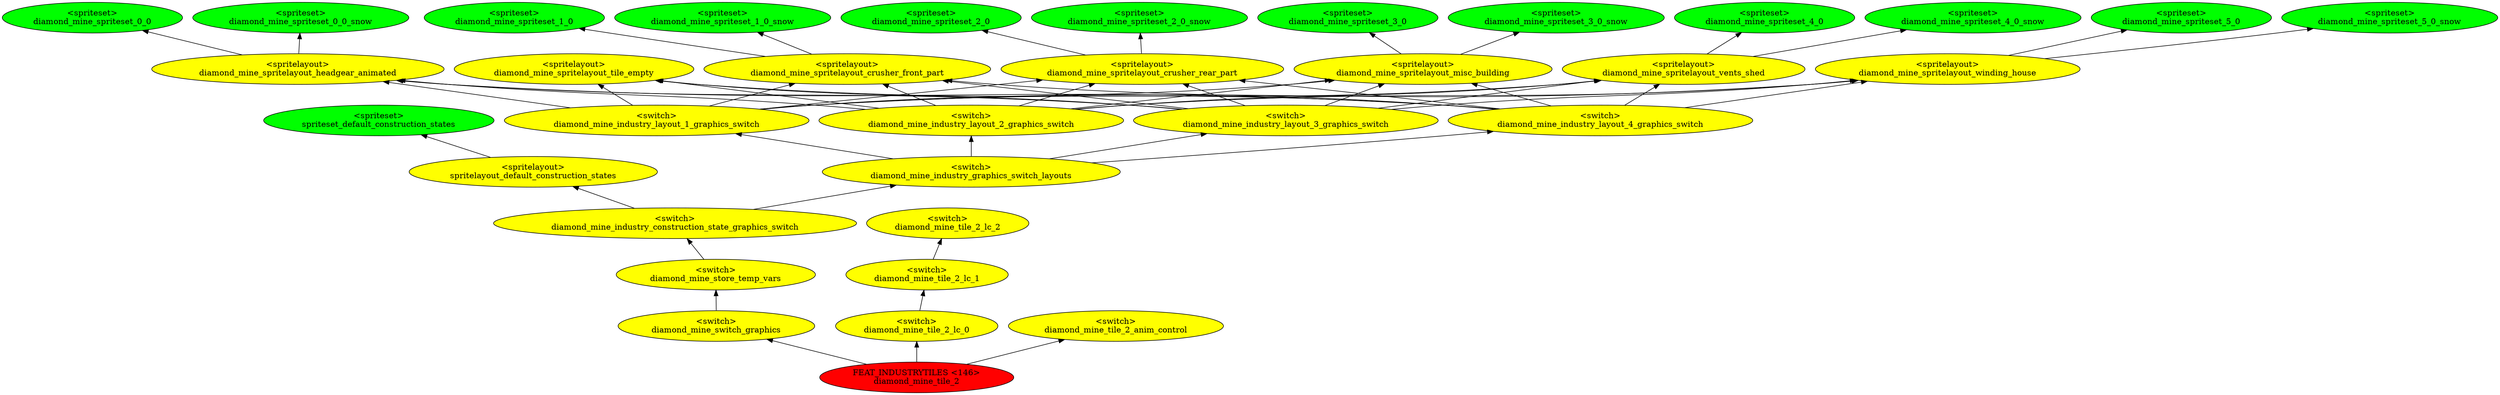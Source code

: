 digraph {
rankdir="BT"
spriteset_default_construction_states [fillcolor=green style="filled" label="<spriteset>\nspriteset_default_construction_states"]
spritelayout_default_construction_states [fillcolor=yellow style="filled" label="<spritelayout>\nspritelayout_default_construction_states"]
diamond_mine_spriteset_0_0 [fillcolor=green style="filled" label="<spriteset>\ndiamond_mine_spriteset_0_0"]
diamond_mine_spriteset_0_0_snow [fillcolor=green style="filled" label="<spriteset>\ndiamond_mine_spriteset_0_0_snow"]
diamond_mine_spriteset_1_0 [fillcolor=green style="filled" label="<spriteset>\ndiamond_mine_spriteset_1_0"]
diamond_mine_spriteset_1_0_snow [fillcolor=green style="filled" label="<spriteset>\ndiamond_mine_spriteset_1_0_snow"]
diamond_mine_spriteset_2_0 [fillcolor=green style="filled" label="<spriteset>\ndiamond_mine_spriteset_2_0"]
diamond_mine_spriteset_2_0_snow [fillcolor=green style="filled" label="<spriteset>\ndiamond_mine_spriteset_2_0_snow"]
diamond_mine_spriteset_3_0 [fillcolor=green style="filled" label="<spriteset>\ndiamond_mine_spriteset_3_0"]
diamond_mine_spriteset_3_0_snow [fillcolor=green style="filled" label="<spriteset>\ndiamond_mine_spriteset_3_0_snow"]
diamond_mine_spriteset_4_0 [fillcolor=green style="filled" label="<spriteset>\ndiamond_mine_spriteset_4_0"]
diamond_mine_spriteset_4_0_snow [fillcolor=green style="filled" label="<spriteset>\ndiamond_mine_spriteset_4_0_snow"]
diamond_mine_spriteset_5_0 [fillcolor=green style="filled" label="<spriteset>\ndiamond_mine_spriteset_5_0"]
diamond_mine_spriteset_5_0_snow [fillcolor=green style="filled" label="<spriteset>\ndiamond_mine_spriteset_5_0_snow"]
diamond_mine_spritelayout_tile_empty [fillcolor=yellow style="filled" label="<spritelayout>\ndiamond_mine_spritelayout_tile_empty"]
diamond_mine_spritelayout_headgear_animated [fillcolor=yellow style="filled" label="<spritelayout>\ndiamond_mine_spritelayout_headgear_animated"]
diamond_mine_spritelayout_crusher_front_part [fillcolor=yellow style="filled" label="<spritelayout>\ndiamond_mine_spritelayout_crusher_front_part"]
diamond_mine_spritelayout_crusher_rear_part [fillcolor=yellow style="filled" label="<spritelayout>\ndiamond_mine_spritelayout_crusher_rear_part"]
diamond_mine_spritelayout_misc_building [fillcolor=yellow style="filled" label="<spritelayout>\ndiamond_mine_spritelayout_misc_building"]
diamond_mine_spritelayout_vents_shed [fillcolor=yellow style="filled" label="<spritelayout>\ndiamond_mine_spritelayout_vents_shed"]
diamond_mine_spritelayout_winding_house [fillcolor=yellow style="filled" label="<spritelayout>\ndiamond_mine_spritelayout_winding_house"]
diamond_mine_industry_layout_1_graphics_switch [fillcolor=yellow style="filled" label="<switch>\ndiamond_mine_industry_layout_1_graphics_switch"]
diamond_mine_industry_layout_2_graphics_switch [fillcolor=yellow style="filled" label="<switch>\ndiamond_mine_industry_layout_2_graphics_switch"]
diamond_mine_industry_layout_3_graphics_switch [fillcolor=yellow style="filled" label="<switch>\ndiamond_mine_industry_layout_3_graphics_switch"]
diamond_mine_industry_layout_4_graphics_switch [fillcolor=yellow style="filled" label="<switch>\ndiamond_mine_industry_layout_4_graphics_switch"]
diamond_mine_industry_graphics_switch_layouts [fillcolor=yellow style="filled" label="<switch>\ndiamond_mine_industry_graphics_switch_layouts"]
diamond_mine_industry_construction_state_graphics_switch [fillcolor=yellow style="filled" label="<switch>\ndiamond_mine_industry_construction_state_graphics_switch"]
diamond_mine_store_temp_vars [fillcolor=yellow style="filled" label="<switch>\ndiamond_mine_store_temp_vars"]
diamond_mine_switch_graphics [fillcolor=yellow style="filled" label="<switch>\ndiamond_mine_switch_graphics"]
diamond_mine_tile_2_lc_2 [fillcolor=yellow style="filled" label="<switch>\ndiamond_mine_tile_2_lc_2"]
diamond_mine_tile_2_lc_1 [fillcolor=yellow style="filled" label="<switch>\ndiamond_mine_tile_2_lc_1"]
diamond_mine_tile_2_lc_0 [fillcolor=yellow style="filled" label="<switch>\ndiamond_mine_tile_2_lc_0"]
diamond_mine_tile_2_anim_control [fillcolor=yellow style="filled" label="<switch>\ndiamond_mine_tile_2_anim_control"]
diamond_mine_tile_2 [fillcolor=red style="filled" label="FEAT_INDUSTRYTILES <146>\ndiamond_mine_tile_2"]
diamond_mine_industry_layout_3_graphics_switch->diamond_mine_spritelayout_tile_empty
diamond_mine_industry_layout_3_graphics_switch->diamond_mine_spritelayout_vents_shed
diamond_mine_spritelayout_crusher_rear_part->diamond_mine_spriteset_2_0
diamond_mine_industry_layout_1_graphics_switch->diamond_mine_spritelayout_vents_shed
diamond_mine_industry_layout_1_graphics_switch->diamond_mine_spritelayout_winding_house
diamond_mine_industry_layout_4_graphics_switch->diamond_mine_spritelayout_crusher_rear_part
diamond_mine_store_temp_vars->diamond_mine_industry_construction_state_graphics_switch
diamond_mine_spritelayout_misc_building->diamond_mine_spriteset_3_0_snow
diamond_mine_spritelayout_misc_building->diamond_mine_spriteset_3_0
diamond_mine_switch_graphics->diamond_mine_store_temp_vars
diamond_mine_spritelayout_headgear_animated->diamond_mine_spriteset_0_0
diamond_mine_industry_graphics_switch_layouts->diamond_mine_industry_layout_2_graphics_switch
diamond_mine_industry_graphics_switch_layouts->diamond_mine_industry_layout_3_graphics_switch
diamond_mine_tile_2->diamond_mine_switch_graphics
diamond_mine_industry_graphics_switch_layouts->diamond_mine_industry_layout_4_graphics_switch
diamond_mine_spritelayout_winding_house->diamond_mine_spriteset_5_0
diamond_mine_industry_layout_4_graphics_switch->diamond_mine_spritelayout_headgear_animated
diamond_mine_industry_layout_1_graphics_switch->diamond_mine_spritelayout_crusher_rear_part
diamond_mine_industry_layout_4_graphics_switch->diamond_mine_spritelayout_misc_building
diamond_mine_tile_2_lc_1->diamond_mine_tile_2_lc_2
diamond_mine_industry_layout_2_graphics_switch->diamond_mine_spritelayout_tile_empty
diamond_mine_industry_layout_2_graphics_switch->diamond_mine_spritelayout_vents_shed
diamond_mine_industry_layout_2_graphics_switch->diamond_mine_spritelayout_crusher_front_part
diamond_mine_industry_layout_2_graphics_switch->diamond_mine_spritelayout_headgear_animated
diamond_mine_industry_layout_3_graphics_switch->diamond_mine_spritelayout_crusher_front_part
diamond_mine_industry_graphics_switch_layouts->diamond_mine_industry_layout_1_graphics_switch
diamond_mine_industry_layout_3_graphics_switch->diamond_mine_spritelayout_headgear_animated
diamond_mine_industry_layout_2_graphics_switch->diamond_mine_spritelayout_winding_house
diamond_mine_spritelayout_winding_house->diamond_mine_spriteset_5_0_snow
diamond_mine_spritelayout_vents_shed->diamond_mine_spriteset_4_0
diamond_mine_industry_layout_1_graphics_switch->diamond_mine_spritelayout_misc_building
diamond_mine_industry_layout_2_graphics_switch->diamond_mine_spritelayout_crusher_rear_part
diamond_mine_industry_layout_1_graphics_switch->diamond_mine_spritelayout_crusher_front_part
diamond_mine_industry_layout_3_graphics_switch->diamond_mine_spritelayout_misc_building
diamond_mine_industry_layout_1_graphics_switch->diamond_mine_spritelayout_tile_empty
diamond_mine_spritelayout_crusher_front_part->diamond_mine_spriteset_1_0
diamond_mine_industry_construction_state_graphics_switch->spritelayout_default_construction_states
diamond_mine_tile_2->diamond_mine_tile_2_lc_0
diamond_mine_spritelayout_crusher_front_part->diamond_mine_spriteset_1_0_snow
diamond_mine_industry_layout_4_graphics_switch->diamond_mine_spritelayout_crusher_front_part
diamond_mine_industry_layout_3_graphics_switch->diamond_mine_spritelayout_crusher_rear_part
diamond_mine_industry_construction_state_graphics_switch->diamond_mine_industry_graphics_switch_layouts
diamond_mine_industry_layout_4_graphics_switch->diamond_mine_spritelayout_winding_house
spritelayout_default_construction_states->spriteset_default_construction_states
diamond_mine_industry_layout_1_graphics_switch->diamond_mine_spritelayout_headgear_animated
diamond_mine_spritelayout_headgear_animated->diamond_mine_spriteset_0_0_snow
diamond_mine_spritelayout_vents_shed->diamond_mine_spriteset_4_0_snow
diamond_mine_industry_layout_3_graphics_switch->diamond_mine_spritelayout_winding_house
diamond_mine_spritelayout_crusher_rear_part->diamond_mine_spriteset_2_0_snow
diamond_mine_industry_layout_2_graphics_switch->diamond_mine_spritelayout_misc_building
diamond_mine_industry_layout_4_graphics_switch->diamond_mine_spritelayout_tile_empty
diamond_mine_tile_2_lc_0->diamond_mine_tile_2_lc_1
diamond_mine_tile_2->diamond_mine_tile_2_anim_control
diamond_mine_industry_layout_4_graphics_switch->diamond_mine_spritelayout_vents_shed
}
